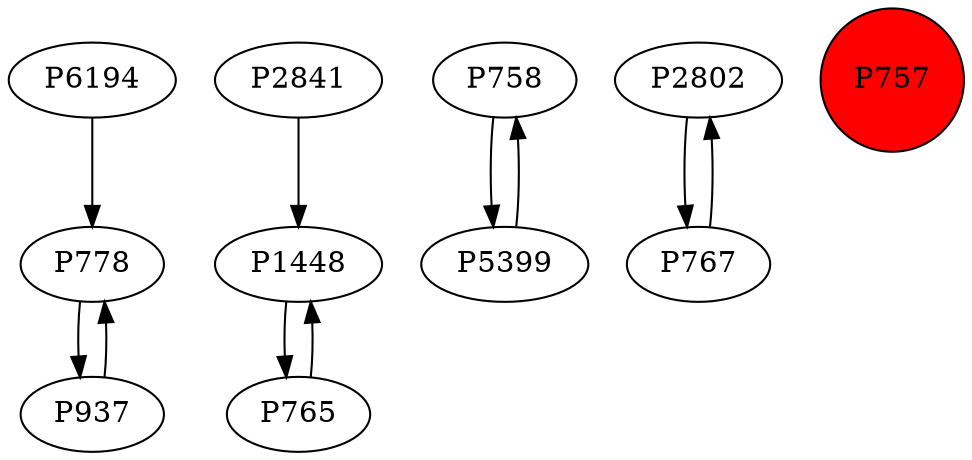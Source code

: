 digraph {
	P6194 -> P778
	P778 -> P937
	P2841 -> P1448
	P765 -> P1448
	P758 -> P5399
	P5399 -> P758
	P1448 -> P765
	P937 -> P778
	P2802 -> P767
	P767 -> P2802
	P757 [shape=circle]
	P757 [style=filled]
	P757 [fillcolor=red]
}